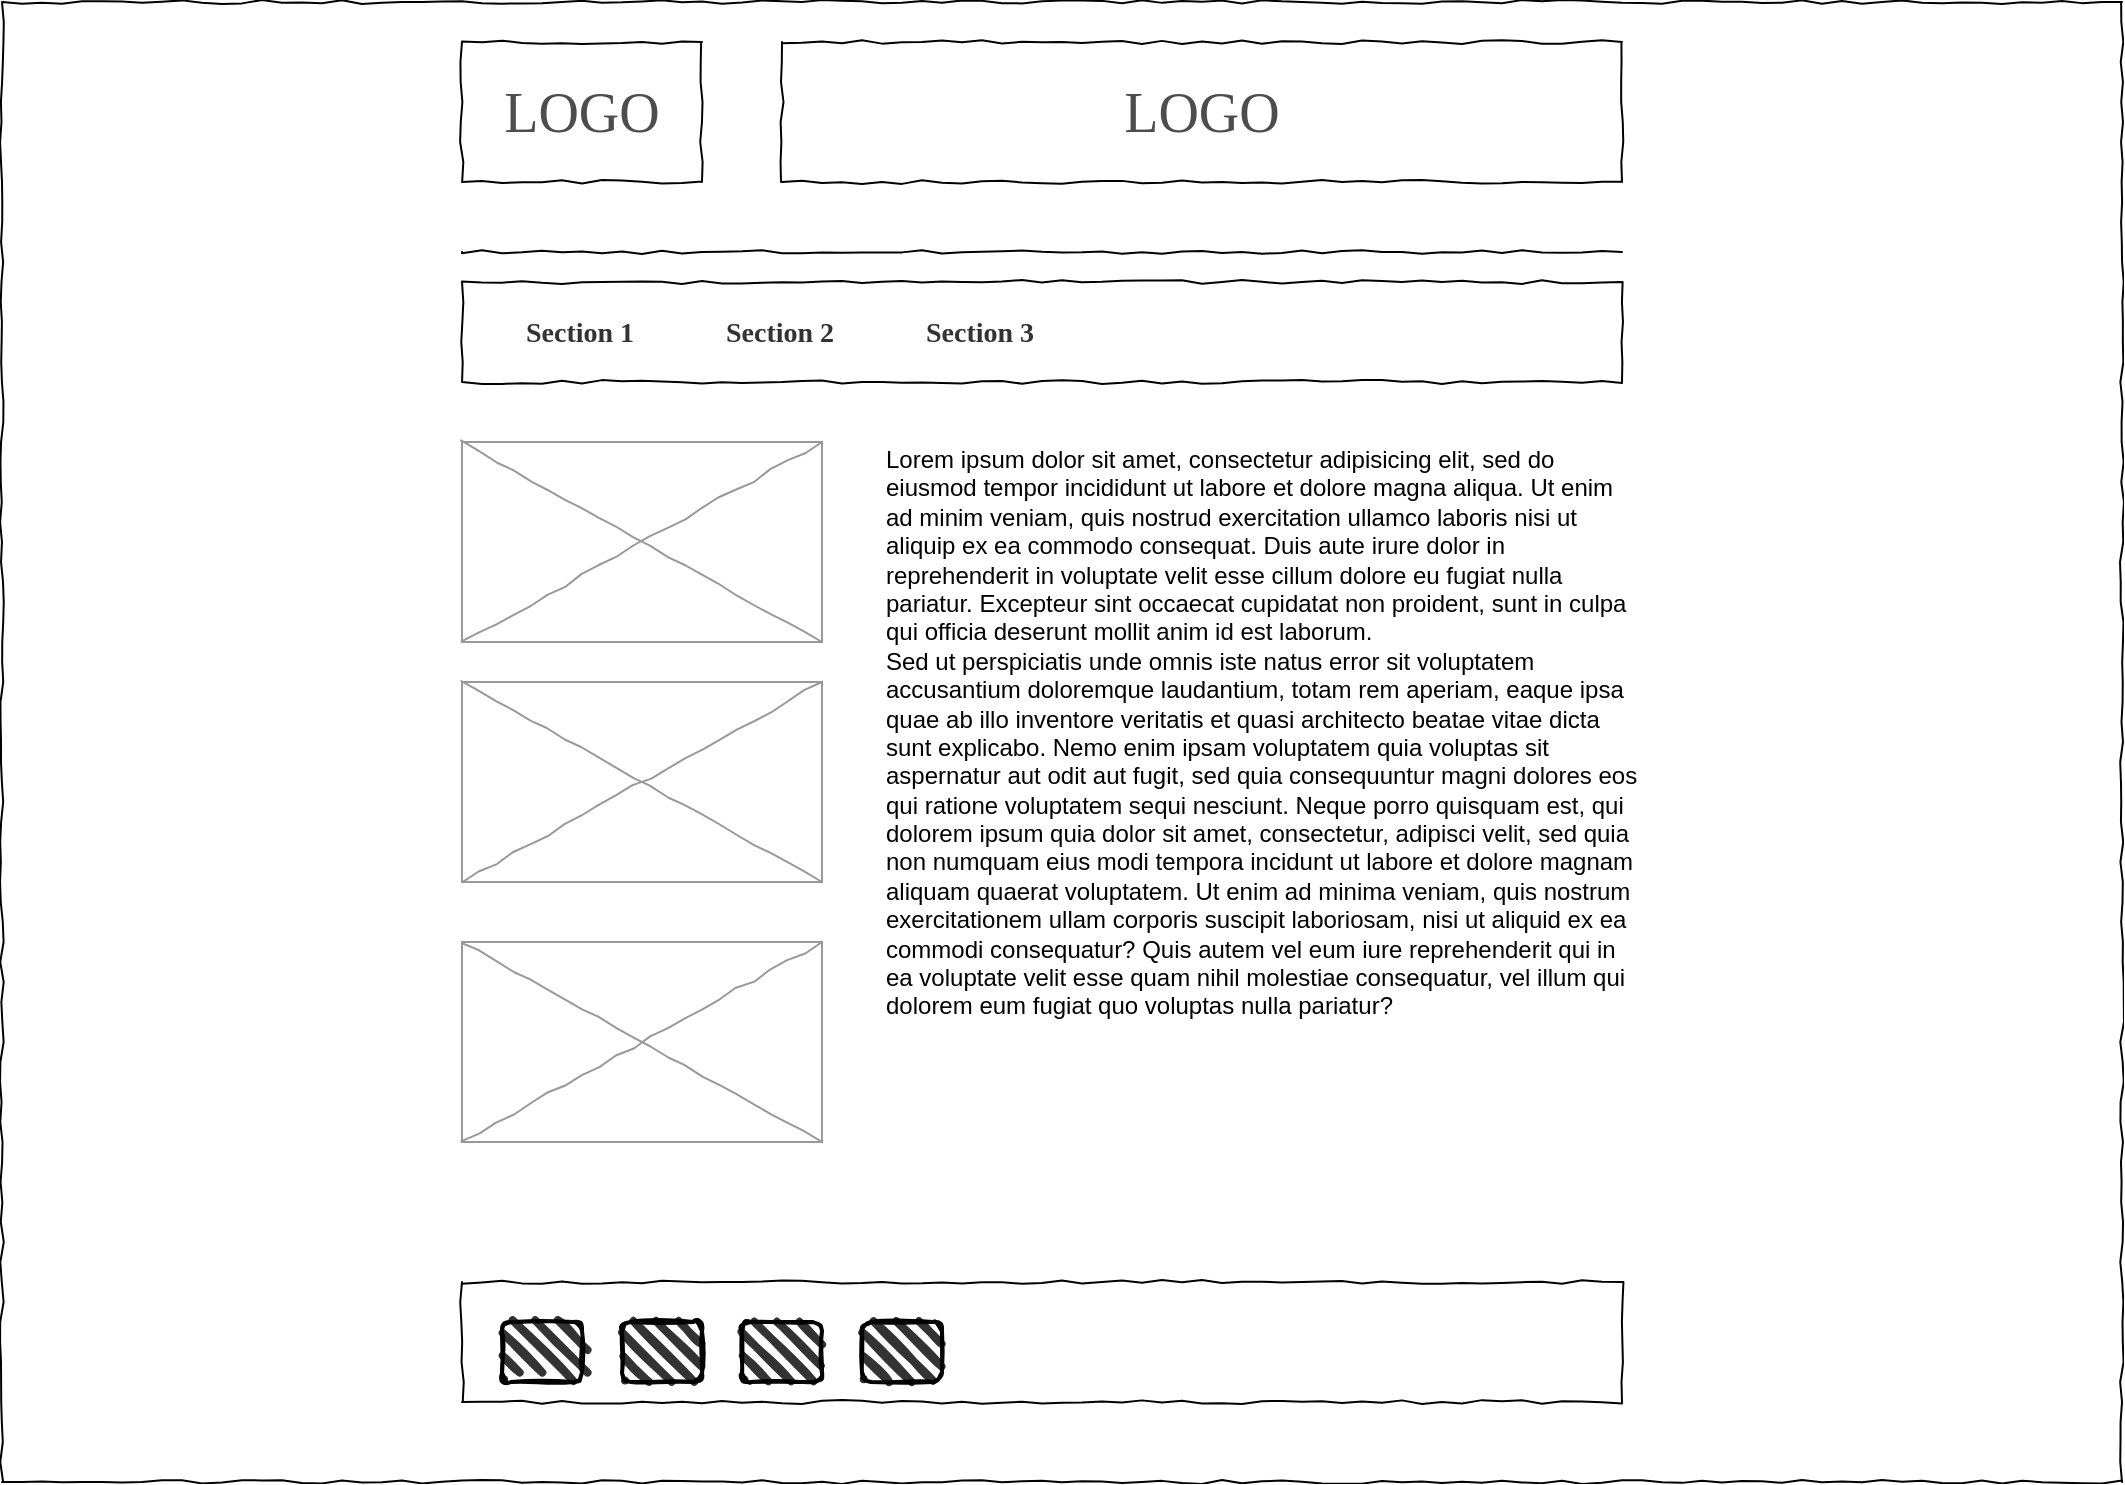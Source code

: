 <mxfile version="13.4.5" type="device"><diagram name="Page-1" id="03018318-947c-dd8e-b7a3-06fadd420f32"><mxGraphModel dx="868" dy="401" grid="1" gridSize="10" guides="1" tooltips="1" connect="1" arrows="1" fold="1" page="1" pageScale="1" pageWidth="1100" pageHeight="850" background="#ffffff" math="0" shadow="0"><root><mxCell id="0"/><mxCell id="1" parent="0"/><mxCell id="677b7b8949515195-1" value="" style="whiteSpace=wrap;html=1;rounded=0;shadow=0;labelBackgroundColor=none;strokeColor=#000000;strokeWidth=1;fillColor=none;fontFamily=Verdana;fontSize=12;fontColor=#000000;align=center;comic=1;" parent="1" vertex="1"><mxGeometry x="20" y="20" width="1060" height="740" as="geometry"/></mxCell><mxCell id="677b7b8949515195-2" value="&lt;font face=&quot;Lucida Console&quot; color=&quot;#4d4d4d&quot;&gt;LOGO&lt;/font&gt;" style="whiteSpace=wrap;html=1;rounded=0;shadow=0;labelBackgroundColor=none;strokeWidth=1;fontFamily=Verdana;fontSize=28;align=center;comic=1;" parent="1" vertex="1"><mxGeometry x="250" y="40" width="120" height="70" as="geometry"/></mxCell><mxCell id="677b7b8949515195-9" value="" style="line;strokeWidth=1;html=1;rounded=0;shadow=0;labelBackgroundColor=none;fillColor=none;fontFamily=Verdana;fontSize=14;fontColor=#000000;align=center;comic=1;" parent="1" vertex="1"><mxGeometry x="250" y="140" width="580" height="10" as="geometry"/></mxCell><mxCell id="677b7b8949515195-10" value="" style="whiteSpace=wrap;html=1;rounded=0;shadow=0;labelBackgroundColor=none;strokeWidth=1;fillColor=none;fontFamily=Verdana;fontSize=12;align=center;comic=1;" parent="1" vertex="1"><mxGeometry x="250" y="160" width="580" height="50" as="geometry"/></mxCell><mxCell id="677b7b8949515195-11" value="&lt;font color=&quot;#333333&quot;&gt;Section 1&lt;/font&gt;" style="text;html=1;points=[];align=left;verticalAlign=top;spacingTop=-4;fontSize=14;fontFamily=Lucida Console;fontStyle=1" parent="1" vertex="1"><mxGeometry x="280" y="175" width="60" height="20" as="geometry"/></mxCell><mxCell id="677b7b8949515195-12" value="&lt;font color=&quot;#333333&quot; face=&quot;Lucida Console&quot;&gt;&lt;b&gt;Section 2&lt;/b&gt;&lt;/font&gt;" style="text;html=1;points=[];align=left;verticalAlign=top;spacingTop=-4;fontSize=14;fontFamily=Verdana" parent="1" vertex="1"><mxGeometry x="380" y="175" width="70" height="20" as="geometry"/></mxCell><mxCell id="677b7b8949515195-13" value="&lt;font color=&quot;#333333&quot; face=&quot;Lucida Console&quot;&gt;&lt;b&gt;Section 3&lt;/b&gt;&lt;/font&gt;" style="text;html=1;points=[];align=left;verticalAlign=top;spacingTop=-4;fontSize=14;fontFamily=Verdana" parent="1" vertex="1"><mxGeometry x="480" y="175" width="60" height="20" as="geometry"/></mxCell><mxCell id="677b7b8949515195-15" value="&lt;div style=&quot;text-align: justify&quot;&gt;&lt;br&gt;&lt;/div&gt;" style="whiteSpace=wrap;html=1;rounded=0;shadow=0;labelBackgroundColor=none;strokeWidth=1;fillColor=none;fontFamily=Verdana;fontSize=12;align=center;verticalAlign=top;spacing=10;comic=1;" parent="1" vertex="1"><mxGeometry x="250" y="660" width="580" height="60" as="geometry"/></mxCell><mxCell id="677b7b8949515195-16" value="" style="verticalLabelPosition=bottom;shadow=0;dashed=0;align=center;html=1;verticalAlign=top;strokeWidth=1;shape=mxgraph.mockup.graphics.simpleIcon;strokeColor=#999999;rounded=0;labelBackgroundColor=none;fontFamily=Verdana;fontSize=14;fontColor=#000000;comic=1;" parent="1" vertex="1"><mxGeometry x="250" y="240" width="180" height="100" as="geometry"/></mxCell><mxCell id="tQHcPZWkT2qMHjkOUq4R-1" value="&lt;font face=&quot;Lucida Console&quot; color=&quot;#4d4d4d&quot;&gt;LOGO&lt;/font&gt;" style="whiteSpace=wrap;html=1;rounded=0;shadow=0;labelBackgroundColor=none;strokeWidth=1;fontFamily=Verdana;fontSize=28;align=center;comic=1;" parent="1" vertex="1"><mxGeometry x="410" y="40" width="420" height="70" as="geometry"/></mxCell><mxCell id="tQHcPZWkT2qMHjkOUq4R-10" value="" style="rounded=1;whiteSpace=wrap;html=1;strokeWidth=2;fillWeight=4;hachureGap=8;hachureAngle=45;sketch=1;labelBackgroundColor=none;fillColor=#333333;" parent="1" vertex="1"><mxGeometry x="270" y="680" width="40" height="30" as="geometry"/></mxCell><mxCell id="tQHcPZWkT2qMHjkOUq4R-11" value="" style="rounded=1;whiteSpace=wrap;html=1;strokeWidth=2;fillWeight=4;hachureGap=8;hachureAngle=45;sketch=1;labelBackgroundColor=none;fillColor=#333333;" parent="1" vertex="1"><mxGeometry x="330" y="680" width="40" height="30" as="geometry"/></mxCell><mxCell id="tQHcPZWkT2qMHjkOUq4R-13" value="" style="rounded=1;whiteSpace=wrap;html=1;strokeWidth=2;fillWeight=4;hachureGap=8;hachureAngle=45;sketch=1;labelBackgroundColor=none;fillColor=#333333;" parent="1" vertex="1"><mxGeometry x="450" y="680" width="40" height="30" as="geometry"/></mxCell><mxCell id="tQHcPZWkT2qMHjkOUq4R-14" value="" style="rounded=1;whiteSpace=wrap;html=1;strokeWidth=2;fillWeight=4;hachureGap=8;hachureAngle=45;sketch=1;labelBackgroundColor=none;fillColor=#333333;" parent="1" vertex="1"><mxGeometry x="390" y="680" width="40" height="30" as="geometry"/></mxCell><mxCell id="2lIE9FLNtGbJOOFFDIhM-5" value="" style="verticalLabelPosition=bottom;shadow=0;dashed=0;align=center;html=1;verticalAlign=top;strokeWidth=1;shape=mxgraph.mockup.graphics.simpleIcon;strokeColor=#999999;rounded=0;labelBackgroundColor=none;fontFamily=Verdana;fontSize=14;fontColor=#000000;comic=1;" vertex="1" parent="1"><mxGeometry x="250" y="490" width="180" height="100" as="geometry"/></mxCell><mxCell id="2lIE9FLNtGbJOOFFDIhM-6" value="" style="verticalLabelPosition=bottom;shadow=0;dashed=0;align=center;html=1;verticalAlign=top;strokeWidth=1;shape=mxgraph.mockup.graphics.simpleIcon;strokeColor=#999999;rounded=0;labelBackgroundColor=none;fontFamily=Verdana;fontSize=14;fontColor=#000000;comic=1;" vertex="1" parent="1"><mxGeometry x="250" y="360" width="180" height="100" as="geometry"/></mxCell><mxCell id="2lIE9FLNtGbJOOFFDIhM-7" value="Lorem ipsum dolor sit amet, consectetur adipisicing elit, sed do eiusmod tempor incididunt ut labore et dolore magna aliqua. Ut enim ad minim veniam, quis nostrud exercitation ullamco laboris nisi ut aliquip ex ea commodo consequat. Duis aute irure dolor in reprehenderit in voluptate velit esse cillum dolore eu fugiat nulla pariatur. Excepteur sint occaecat cupidatat non proident, sunt in culpa qui officia deserunt mollit anim id est laborum.&#10;Sed ut perspiciatis unde omnis iste natus error sit voluptatem accusantium doloremque laudantium, totam rem aperiam, eaque ipsa quae ab illo inventore veritatis et quasi architecto beatae vitae dicta sunt explicabo. Nemo enim ipsam voluptatem quia voluptas sit aspernatur aut odit aut fugit, sed quia consequuntur magni dolores eos qui ratione voluptatem sequi nesciunt. Neque porro quisquam est, qui dolorem ipsum quia dolor sit amet, consectetur, adipisci velit, sed quia non numquam eius modi tempora incidunt ut labore et dolore magnam aliquam quaerat voluptatem. Ut enim ad minima veniam, quis nostrum exercitationem ullam corporis suscipit laboriosam, nisi ut aliquid ex ea commodi consequatur? Quis autem vel eum iure reprehenderit qui in ea voluptate velit esse quam nihil molestiae consequatur, vel illum qui dolorem eum fugiat quo voluptas nulla pariatur?" style="text;spacingTop=-5;whiteSpace=wrap;html=1;align=left;fontSize=12;fontFamily=Helvetica;fillColor=none;strokeColor=none;" vertex="1" parent="1"><mxGeometry x="460" y="240" width="380" height="320" as="geometry"/></mxCell></root></mxGraphModel></diagram></mxfile>